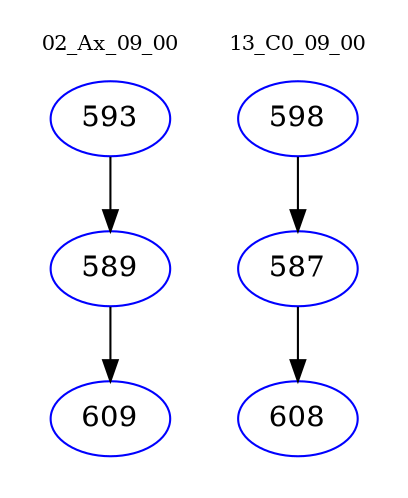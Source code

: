 digraph{
subgraph cluster_0 {
color = white
label = "02_Ax_09_00";
fontsize=10;
T0_593 [label="593", color="blue"]
T0_593 -> T0_589 [color="black"]
T0_589 [label="589", color="blue"]
T0_589 -> T0_609 [color="black"]
T0_609 [label="609", color="blue"]
}
subgraph cluster_1 {
color = white
label = "13_C0_09_00";
fontsize=10;
T1_598 [label="598", color="blue"]
T1_598 -> T1_587 [color="black"]
T1_587 [label="587", color="blue"]
T1_587 -> T1_608 [color="black"]
T1_608 [label="608", color="blue"]
}
}
